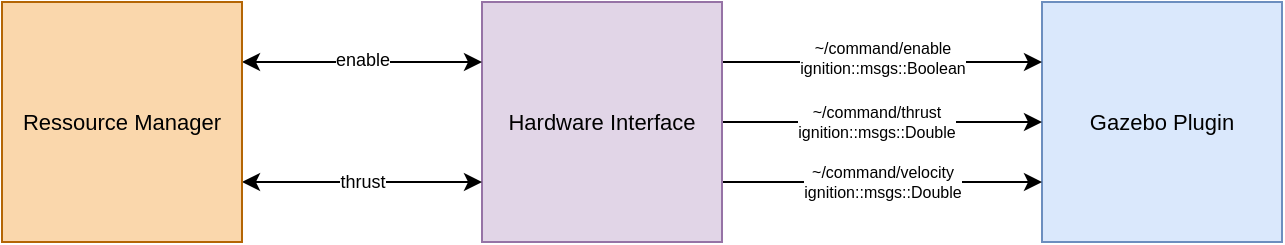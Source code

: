 <mxfile>
    <diagram id="QVJiLsjtFVQGjoEcNKkN" name="Page-1">
        <mxGraphModel dx="678" dy="339" grid="1" gridSize="10" guides="1" tooltips="1" connect="1" arrows="1" fold="1" page="1" pageScale="1" pageWidth="827" pageHeight="1169" math="0" shadow="0">
            <root>
                <mxCell id="0"/>
                <mxCell id="1" parent="0"/>
                <mxCell id="WUQUSZLmtvmsqpihZWAL-1" value="Gazebo Plugin" style="rounded=0;whiteSpace=wrap;html=1;fillColor=#dae8fc;strokeColor=#6c8ebf;fontSize=11;" parent="1" vertex="1">
                    <mxGeometry x="560" y="80" width="120" height="120" as="geometry"/>
                </mxCell>
                <mxCell id="WUQUSZLmtvmsqpihZWAL-3" style="edgeStyle=orthogonalEdgeStyle;rounded=0;orthogonalLoop=1;jettySize=auto;html=1;exitX=1;exitY=0.25;exitDx=0;exitDy=0;entryX=0;entryY=0.25;entryDx=0;entryDy=0;" parent="1" source="WUQUSZLmtvmsqpihZWAL-2" target="WUQUSZLmtvmsqpihZWAL-1" edge="1">
                    <mxGeometry relative="1" as="geometry"/>
                </mxCell>
                <mxCell id="WUQUSZLmtvmsqpihZWAL-4" value="~/command/enable&lt;br style=&quot;font-size: 8px&quot;&gt;ignition::msgs::Boolean" style="edgeLabel;html=1;align=center;verticalAlign=middle;resizable=0;points=[];fontSize=8;" parent="WUQUSZLmtvmsqpihZWAL-3" vertex="1" connectable="0">
                    <mxGeometry x="0.199" y="-1" relative="1" as="geometry">
                        <mxPoint x="-16" y="-3" as="offset"/>
                    </mxGeometry>
                </mxCell>
                <mxCell id="WUQUSZLmtvmsqpihZWAL-5" style="edgeStyle=orthogonalEdgeStyle;rounded=0;orthogonalLoop=1;jettySize=auto;html=1;exitX=1;exitY=0.5;exitDx=0;exitDy=0;entryX=0;entryY=0.5;entryDx=0;entryDy=0;" parent="1" source="WUQUSZLmtvmsqpihZWAL-2" target="WUQUSZLmtvmsqpihZWAL-1" edge="1">
                    <mxGeometry relative="1" as="geometry">
                        <mxPoint x="500" y="140" as="targetPoint"/>
                    </mxGeometry>
                </mxCell>
                <mxCell id="WUQUSZLmtvmsqpihZWAL-6" value="~/command/thrust&lt;br style=&quot;font-size: 8px&quot;&gt;ignition::msgs::Double" style="edgeLabel;html=1;align=center;verticalAlign=middle;resizable=0;points=[];fontSize=8;" parent="WUQUSZLmtvmsqpihZWAL-5" vertex="1" connectable="0">
                    <mxGeometry x="-0.232" y="1" relative="1" as="geometry">
                        <mxPoint x="15" y="1" as="offset"/>
                    </mxGeometry>
                </mxCell>
                <mxCell id="WUQUSZLmtvmsqpihZWAL-9" style="edgeStyle=orthogonalEdgeStyle;rounded=0;orthogonalLoop=1;jettySize=auto;html=1;fontSize=11;entryX=0;entryY=0.75;entryDx=0;entryDy=0;exitX=1;exitY=0.75;exitDx=0;exitDy=0;" parent="1" source="WUQUSZLmtvmsqpihZWAL-2" target="WUQUSZLmtvmsqpihZWAL-1" edge="1">
                    <mxGeometry relative="1" as="geometry">
                        <Array as="points">
                            <mxPoint x="450" y="170"/>
                            <mxPoint x="450" y="170"/>
                        </Array>
                    </mxGeometry>
                </mxCell>
                <mxCell id="WUQUSZLmtvmsqpihZWAL-12" value="~/command/velocity&lt;br&gt;ignition::msgs::Double" style="edgeLabel;html=1;align=center;verticalAlign=middle;resizable=0;points=[];fontSize=8;" parent="WUQUSZLmtvmsqpihZWAL-9" vertex="1" connectable="0">
                    <mxGeometry x="0.23" relative="1" as="geometry">
                        <mxPoint x="-19" as="offset"/>
                    </mxGeometry>
                </mxCell>
                <mxCell id="WUQUSZLmtvmsqpihZWAL-2" value="Hardware Interface" style="rounded=0;whiteSpace=wrap;html=1;fillColor=#e1d5e7;strokeColor=#9673a6;fontSize=11;" parent="1" vertex="1">
                    <mxGeometry x="280" y="80" width="120" height="120" as="geometry"/>
                </mxCell>
                <mxCell id="3" style="edgeStyle=orthogonalEdgeStyle;rounded=0;orthogonalLoop=1;jettySize=auto;html=1;entryX=0;entryY=0.25;entryDx=0;entryDy=0;exitX=1;exitY=0.25;exitDx=0;exitDy=0;startArrow=classic;startFill=1;" parent="1" source="2" target="WUQUSZLmtvmsqpihZWAL-2" edge="1">
                    <mxGeometry relative="1" as="geometry">
                        <mxPoint x="159" y="104" as="sourcePoint"/>
                        <Array as="points">
                            <mxPoint x="260" y="110"/>
                            <mxPoint x="260" y="110"/>
                        </Array>
                    </mxGeometry>
                </mxCell>
                <mxCell id="4" value="enable" style="edgeLabel;html=1;align=center;verticalAlign=middle;resizable=0;points=[];fontSize=9;" parent="3" vertex="1" connectable="0">
                    <mxGeometry x="-0.303" y="1" relative="1" as="geometry">
                        <mxPoint x="18" as="offset"/>
                    </mxGeometry>
                </mxCell>
                <mxCell id="5" style="edgeStyle=orthogonalEdgeStyle;rounded=0;orthogonalLoop=1;jettySize=auto;html=1;startArrow=classic;startFill=1;exitX=1;exitY=0.75;exitDx=0;exitDy=0;entryX=0;entryY=0.75;entryDx=0;entryDy=0;" parent="1" source="2" target="WUQUSZLmtvmsqpihZWAL-2" edge="1">
                    <mxGeometry relative="1" as="geometry">
                        <Array as="points">
                            <mxPoint x="260" y="170"/>
                            <mxPoint x="260" y="170"/>
                        </Array>
                        <mxPoint x="278" y="192" as="targetPoint"/>
                    </mxGeometry>
                </mxCell>
                <mxCell id="6" value="thrust" style="edgeLabel;html=1;align=center;verticalAlign=middle;resizable=0;points=[];fontSize=9;" parent="5" vertex="1" connectable="0">
                    <mxGeometry x="-0.324" y="-1" relative="1" as="geometry">
                        <mxPoint x="19" y="-1" as="offset"/>
                    </mxGeometry>
                </mxCell>
                <mxCell id="2" value="Ressource Manager" style="rounded=0;whiteSpace=wrap;html=1;fillColor=#fad7ac;strokeColor=#b46504;fontSize=11;" parent="1" vertex="1">
                    <mxGeometry x="40" y="80" width="120" height="120" as="geometry"/>
                </mxCell>
            </root>
        </mxGraphModel>
    </diagram>
</mxfile>